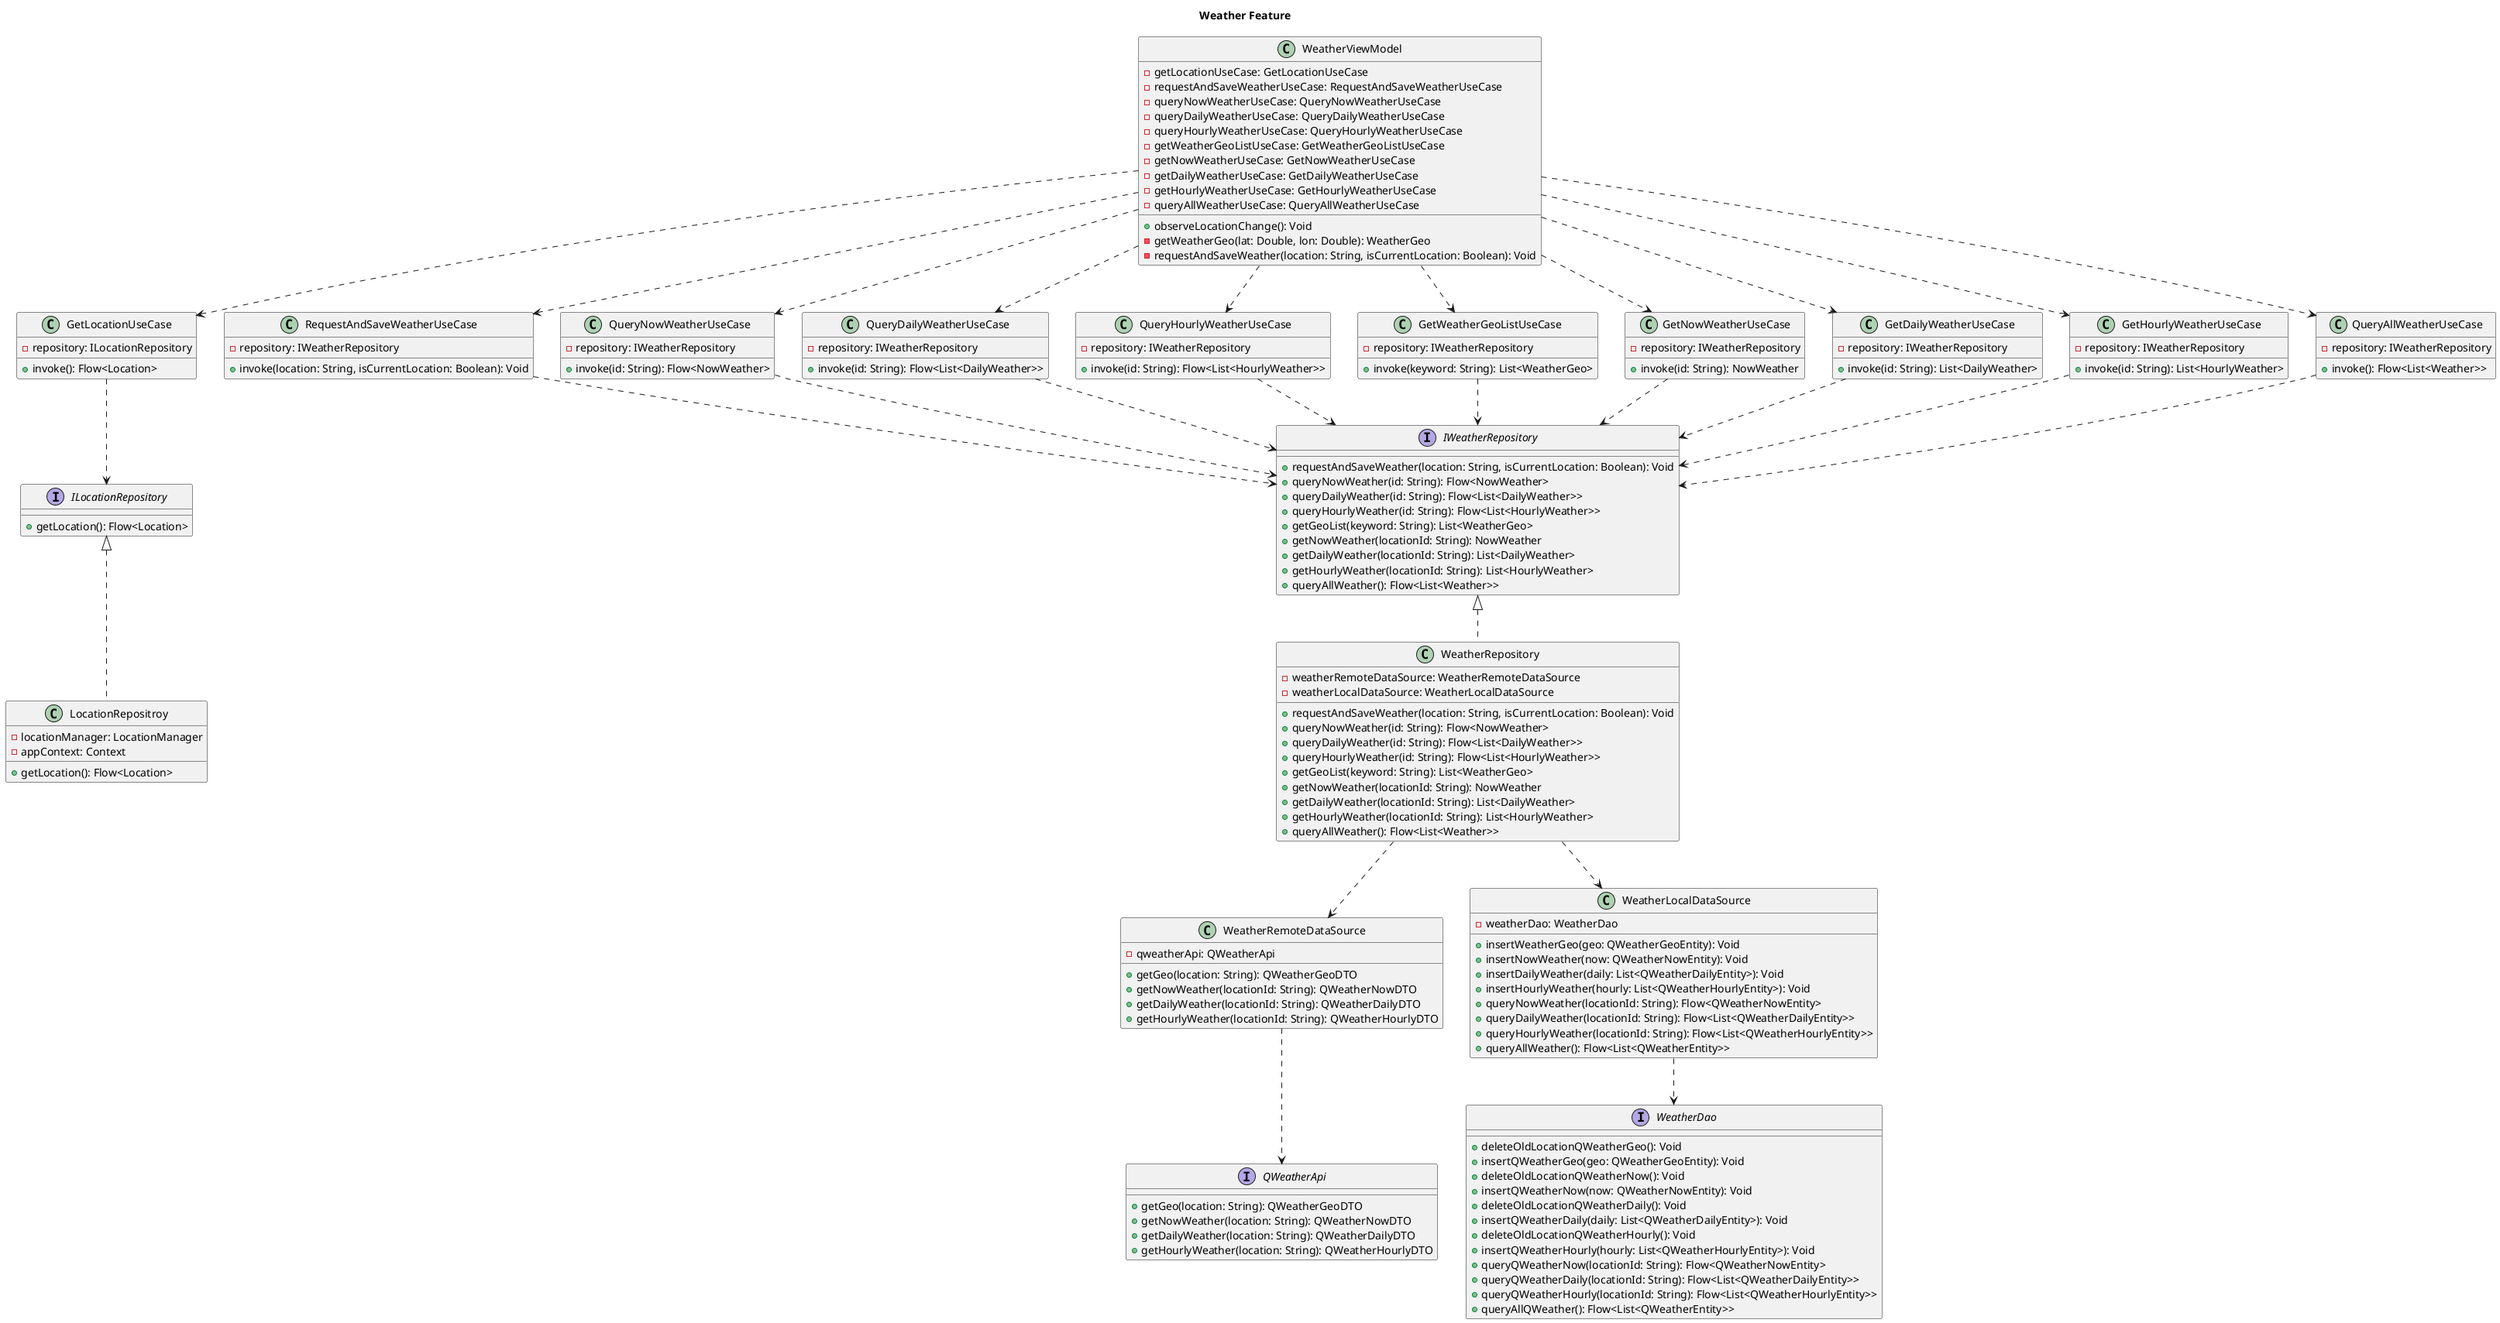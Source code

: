 @startuml weather uml
title Weather Feature

' presentation

class WeatherViewModel {
    - getLocationUseCase: GetLocationUseCase
    - requestAndSaveWeatherUseCase: RequestAndSaveWeatherUseCase
    - queryNowWeatherUseCase: QueryNowWeatherUseCase
    - queryDailyWeatherUseCase: QueryDailyWeatherUseCase
    - queryHourlyWeatherUseCase: QueryHourlyWeatherUseCase
    - getWeatherGeoListUseCase: GetWeatherGeoListUseCase
    - getNowWeatherUseCase: GetNowWeatherUseCase
    - getDailyWeatherUseCase: GetDailyWeatherUseCase
    - getHourlyWeatherUseCase: GetHourlyWeatherUseCase
    - queryAllWeatherUseCase: QueryAllWeatherUseCase
    + observeLocationChange(): Void
    - getWeatherGeo(lat: Double, lon: Double): WeatherGeo
    - requestAndSaveWeather(location: String, isCurrentLocation: Boolean): Void
}

WeatherViewModel ..> GetLocationUseCase
WeatherViewModel ..> RequestAndSaveWeatherUseCase
WeatherViewModel ..> QueryNowWeatherUseCase
WeatherViewModel ..> QueryDailyWeatherUseCase
WeatherViewModel ..> QueryHourlyWeatherUseCase
WeatherViewModel ..> GetWeatherGeoListUseCase
WeatherViewModel ..> GetNowWeatherUseCase
WeatherViewModel ..> GetDailyWeatherUseCase
WeatherViewModel ..> GetHourlyWeatherUseCase
WeatherViewModel ..> QueryAllWeatherUseCase


' domain

interface ILocationRepository {
    + getLocation(): Flow<Location>
}

interface IWeatherRepository {
    + requestAndSaveWeather(location: String, isCurrentLocation: Boolean): Void
    + queryNowWeather(id: String): Flow<NowWeather>
    + queryDailyWeather(id: String): Flow<List<DailyWeather>>
    + queryHourlyWeather(id: String): Flow<List<HourlyWeather>>
    + getGeoList(keyword: String): List<WeatherGeo>
    + getNowWeather(locationId: String): NowWeather
    + getDailyWeather(locationId: String): List<DailyWeather>
    + getHourlyWeather(locationId: String): List<HourlyWeather>
    + queryAllWeather(): Flow<List<Weather>>
}

class GetLocationUseCase {
    - repository: ILocationRepository
    + invoke(): Flow<Location>
}

class RequestAndSaveWeatherUseCase {
    - repository: IWeatherRepository
    + invoke(location: String, isCurrentLocation: Boolean): Void
}

class QueryNowWeatherUseCase {
    - repository: IWeatherRepository
    + invoke(id: String): Flow<NowWeather>
}

class QueryDailyWeatherUseCase {
    - repository: IWeatherRepository
    + invoke(id: String): Flow<List<DailyWeather>>
}

class QueryHourlyWeatherUseCase {
    - repository: IWeatherRepository
    + invoke(id: String): Flow<List<HourlyWeather>>
}

class GetWeatherGeoListUseCase {
    - repository: IWeatherRepository
    + invoke(keyword: String): List<WeatherGeo>
}

class GetNowWeatherUseCase {
    - repository: IWeatherRepository
    + invoke(id: String): NowWeather
}

class GetDailyWeatherUseCase {
    - repository: IWeatherRepository
    + invoke(id: String): List<DailyWeather>
}

class GetHourlyWeatherUseCase {
    - repository: IWeatherRepository
    + invoke(id: String): List<HourlyWeather>
}

class QueryAllWeatherUseCase {
    - repository: IWeatherRepository
    + invoke(): Flow<List<Weather>>
}

GetLocationUseCase ..> ILocationRepository
RequestAndSaveWeatherUseCase ..> IWeatherRepository
QueryNowWeatherUseCase ..> IWeatherRepository
QueryDailyWeatherUseCase ..> IWeatherRepository
QueryHourlyWeatherUseCase ..> IWeatherRepository
GetWeatherGeoListUseCase ..> IWeatherRepository
GetNowWeatherUseCase ..> IWeatherRepository
GetDailyWeatherUseCase ..> IWeatherRepository
GetHourlyWeatherUseCase ..> IWeatherRepository
QueryAllWeatherUseCase ..> IWeatherRepository
ILocationRepository <|.. LocationRepositroy
IWeatherRepository <|.. WeatherRepository


' data

class LocationRepositroy {
    - locationManager: LocationManager
    - appContext: Context
    + getLocation(): Flow<Location>
}

class WeatherRepository {
    - weatherRemoteDataSource: WeatherRemoteDataSource
    - weatherLocalDataSource: WeatherLocalDataSource
    + requestAndSaveWeather(location: String, isCurrentLocation: Boolean): Void
    + queryNowWeather(id: String): Flow<NowWeather>
    + queryDailyWeather(id: String): Flow<List<DailyWeather>>
    + queryHourlyWeather(id: String): Flow<List<HourlyWeather>>
    + getGeoList(keyword: String): List<WeatherGeo>
    + getNowWeather(locationId: String): NowWeather
    + getDailyWeather(locationId: String): List<DailyWeather>
    + getHourlyWeather(locationId: String): List<HourlyWeather>
    + queryAllWeather(): Flow<List<Weather>>
}

class WeatherRemoteDataSource {
    - qweatherApi: QWeatherApi
    + getGeo(location: String): QWeatherGeoDTO
    + getNowWeather(locationId: String): QWeatherNowDTO
    + getDailyWeather(locationId: String): QWeatherDailyDTO
    + getHourlyWeather(locationId: String): QWeatherHourlyDTO
}

class WeatherLocalDataSource {
    - weatherDao: WeatherDao
    + insertWeatherGeo(geo: QWeatherGeoEntity): Void
    + insertNowWeather(now: QWeatherNowEntity): Void
    + insertDailyWeather(daily: List<QWeatherDailyEntity>): Void
    + insertHourlyWeather(hourly: List<QWeatherHourlyEntity>): Void
    + queryNowWeather(locationId: String): Flow<QWeatherNowEntity>
    + queryDailyWeather(locationId: String): Flow<List<QWeatherDailyEntity>>
    + queryHourlyWeather(locationId: String): Flow<List<QWeatherHourlyEntity>>
    + queryAllWeather(): Flow<List<QWeatherEntity>>
}

interface QWeatherApi {
    + getGeo(location: String): QWeatherGeoDTO
    + getNowWeather(location: String): QWeatherNowDTO
    + getDailyWeather(location: String): QWeatherDailyDTO
    + getHourlyWeather(location: String): QWeatherHourlyDTO
}

interface WeatherDao {
    + deleteOldLocationQWeatherGeo(): Void
    + insertQWeatherGeo(geo: QWeatherGeoEntity): Void
    + deleteOldLocationQWeatherNow(): Void
    + insertQWeatherNow(now: QWeatherNowEntity): Void
    + deleteOldLocationQWeatherDaily(): Void
    + insertQWeatherDaily(daily: List<QWeatherDailyEntity>): Void
    + deleteOldLocationQWeatherHourly(): Void
    + insertQWeatherHourly(hourly: List<QWeatherHourlyEntity>): Void
    + queryQWeatherNow(locationId: String): Flow<QWeatherNowEntity>
    + queryQWeatherDaily(locationId: String): Flow<List<QWeatherDailyEntity>>
    + queryQWeatherHourly(locationId: String): Flow<List<QWeatherHourlyEntity>>
    + queryAllQWeather(): Flow<List<QWeatherEntity>>
}

WeatherRepository ..> WeatherRemoteDataSource
WeatherRepository ..> WeatherLocalDataSource
WeatherRemoteDataSource ..> QWeatherApi
WeatherLocalDataSource ..> WeatherDao

@enduml